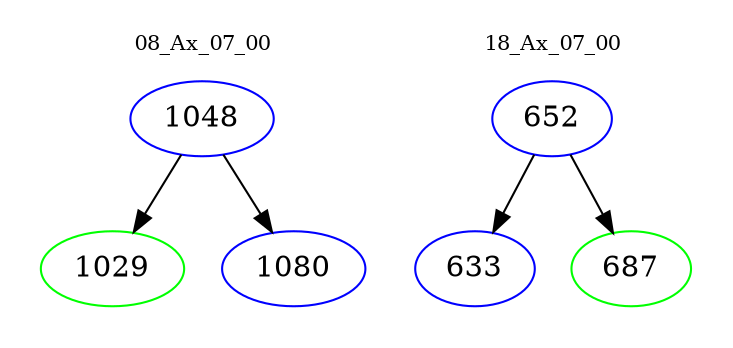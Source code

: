 digraph{
subgraph cluster_0 {
color = white
label = "08_Ax_07_00";
fontsize=10;
T0_1048 [label="1048", color="blue"]
T0_1048 -> T0_1029 [color="black"]
T0_1029 [label="1029", color="green"]
T0_1048 -> T0_1080 [color="black"]
T0_1080 [label="1080", color="blue"]
}
subgraph cluster_1 {
color = white
label = "18_Ax_07_00";
fontsize=10;
T1_652 [label="652", color="blue"]
T1_652 -> T1_633 [color="black"]
T1_633 [label="633", color="blue"]
T1_652 -> T1_687 [color="black"]
T1_687 [label="687", color="green"]
}
}
